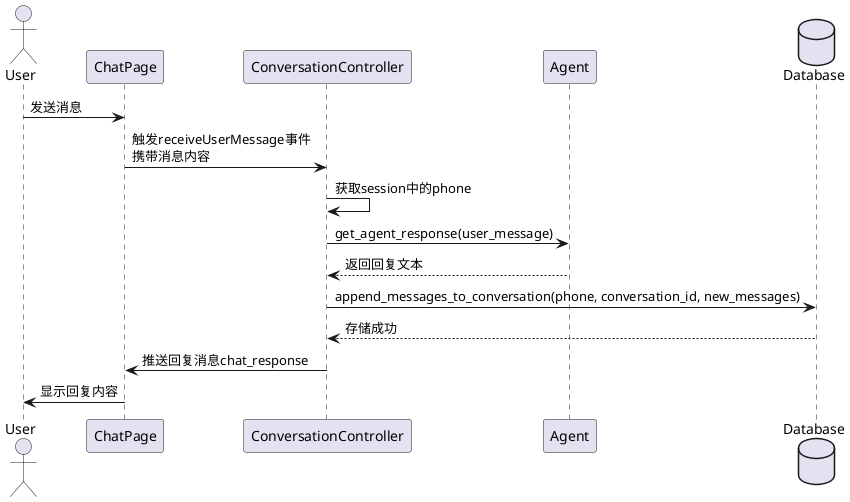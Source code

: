 @startuml
actor User
participant ChatPage as Frontend

participant ConversationController as Controller
participant "Agent" as AIAgent
database Database

User -> Frontend: 发送消息
Frontend -> Controller: 触发receiveUserMessage事件\n携带消息内容


Controller -> Controller: 获取session中的phone
Controller -> AIAgent: get_agent_response(user_message)
AIAgent --> Controller: 返回回复文本

Controller -> Database: append_messages_to_conversation(phone, conversation_id, new_messages)
Database --> Controller: 存储成功

Controller -> Frontend: 推送回复消息chat_response
Frontend -> User: 显示回复内容

@enduml
